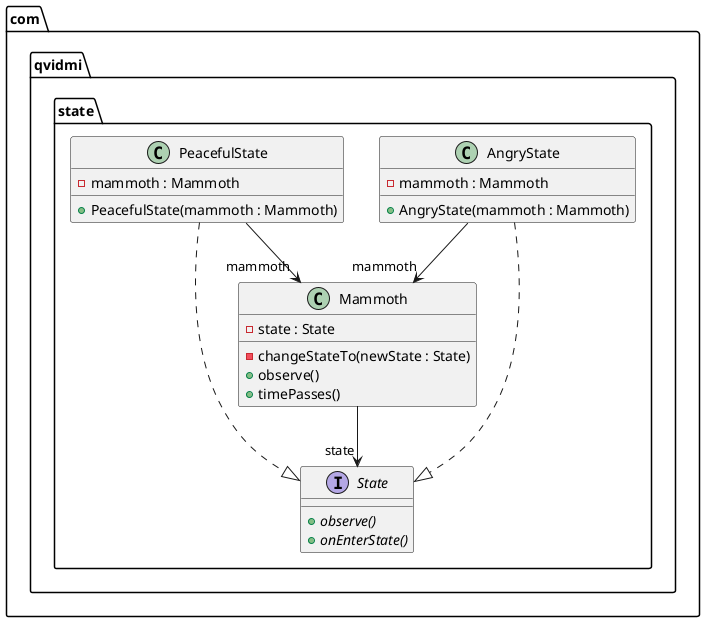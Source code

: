 @startuml
package com.qvidmi.state {
  class AngryState {
    - mammoth : Mammoth
    + AngryState(mammoth : Mammoth)
  }
  class Mammoth {
    - state : State
    - changeStateTo(newState : State)
    + observe()
    + timePasses()
  }
  class PeacefulState {
    - mammoth : Mammoth
    + PeacefulState(mammoth : Mammoth)
  }
  interface State {
    + observe() {abstract}
    + onEnterState() {abstract}
  }
}
PeacefulState -->  "mammoth" Mammoth
AngryState -->  "mammoth" Mammoth
Mammoth -->  "state" State
AngryState ..|> State 
PeacefulState ..|> State 
@enduml